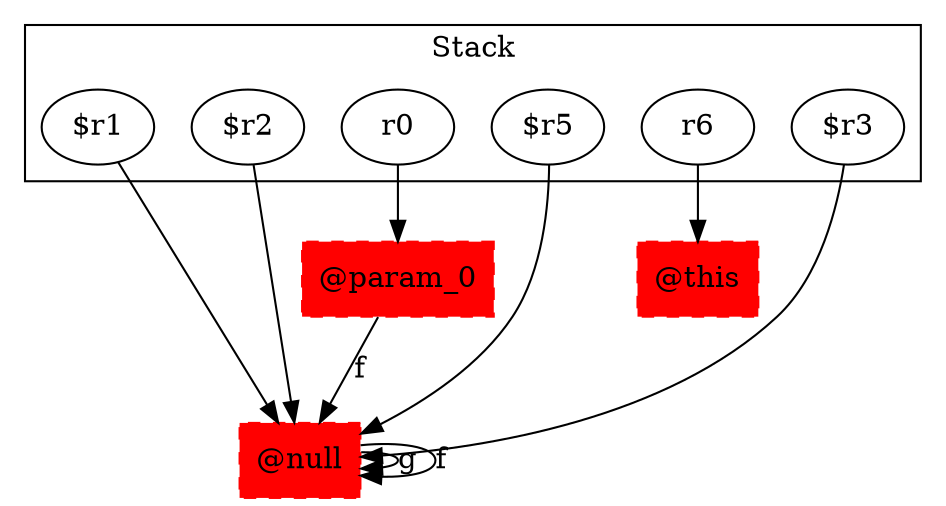digraph sample {
  rankDir="LR";
  subgraph cluster_0 {
    label="Stack"
    "$r1"; "$r2"; "r0"; "$r5"; "r6"; "$r3"; 
  }
  "$r1" -> { "@null"[shape=box]};
  "$r2" -> { "@null"[shape=box]};
  "r0" -> { "@param_0"[shape=box]};
  "$r5" -> { "@null"[shape=box]};
  "r6" -> { "@this"[shape=box]};
  "$r3" -> { "@null"[shape=box]};
  "@null" -> "@null"[label="g", weight="0.2"]
  "@null" -> "@null"[label="f", weight="0.2"]
  "@null"[shape=box, style="filled,dashed"];
  "@this"[shape=box, style="filled,dashed"];
  "@param_0" -> "@null"[label="f", weight="0.2"]
  "@param_0"[shape=box, style="filled,dashed"];
  "@null"[color="red"];
  "@this"[color="red"];
  "@param_0"[color="red"];
}
